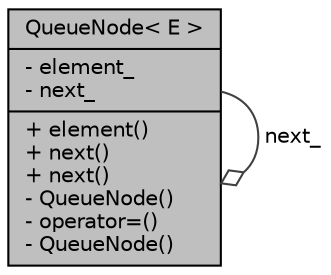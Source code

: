 digraph G
{
  edge [fontname="Helvetica",fontsize="10",labelfontname="Helvetica",labelfontsize="10"];
  node [fontname="Helvetica",fontsize="10",shape=record];
  Node1 [label="{QueueNode\< E \>\n|- element_\l- next_\l|+ element()\l+ next()\l+ next()\l- QueueNode()\l- operator=()\l- QueueNode()\l}",height=0.2,width=0.4,color="black", fillcolor="grey75", style="filled" fontcolor="black"];
  Node1 -> Node1 [color="grey25",fontsize="10",style="solid",label=" next_" ,arrowhead="odiamond",fontname="Helvetica"];
}
